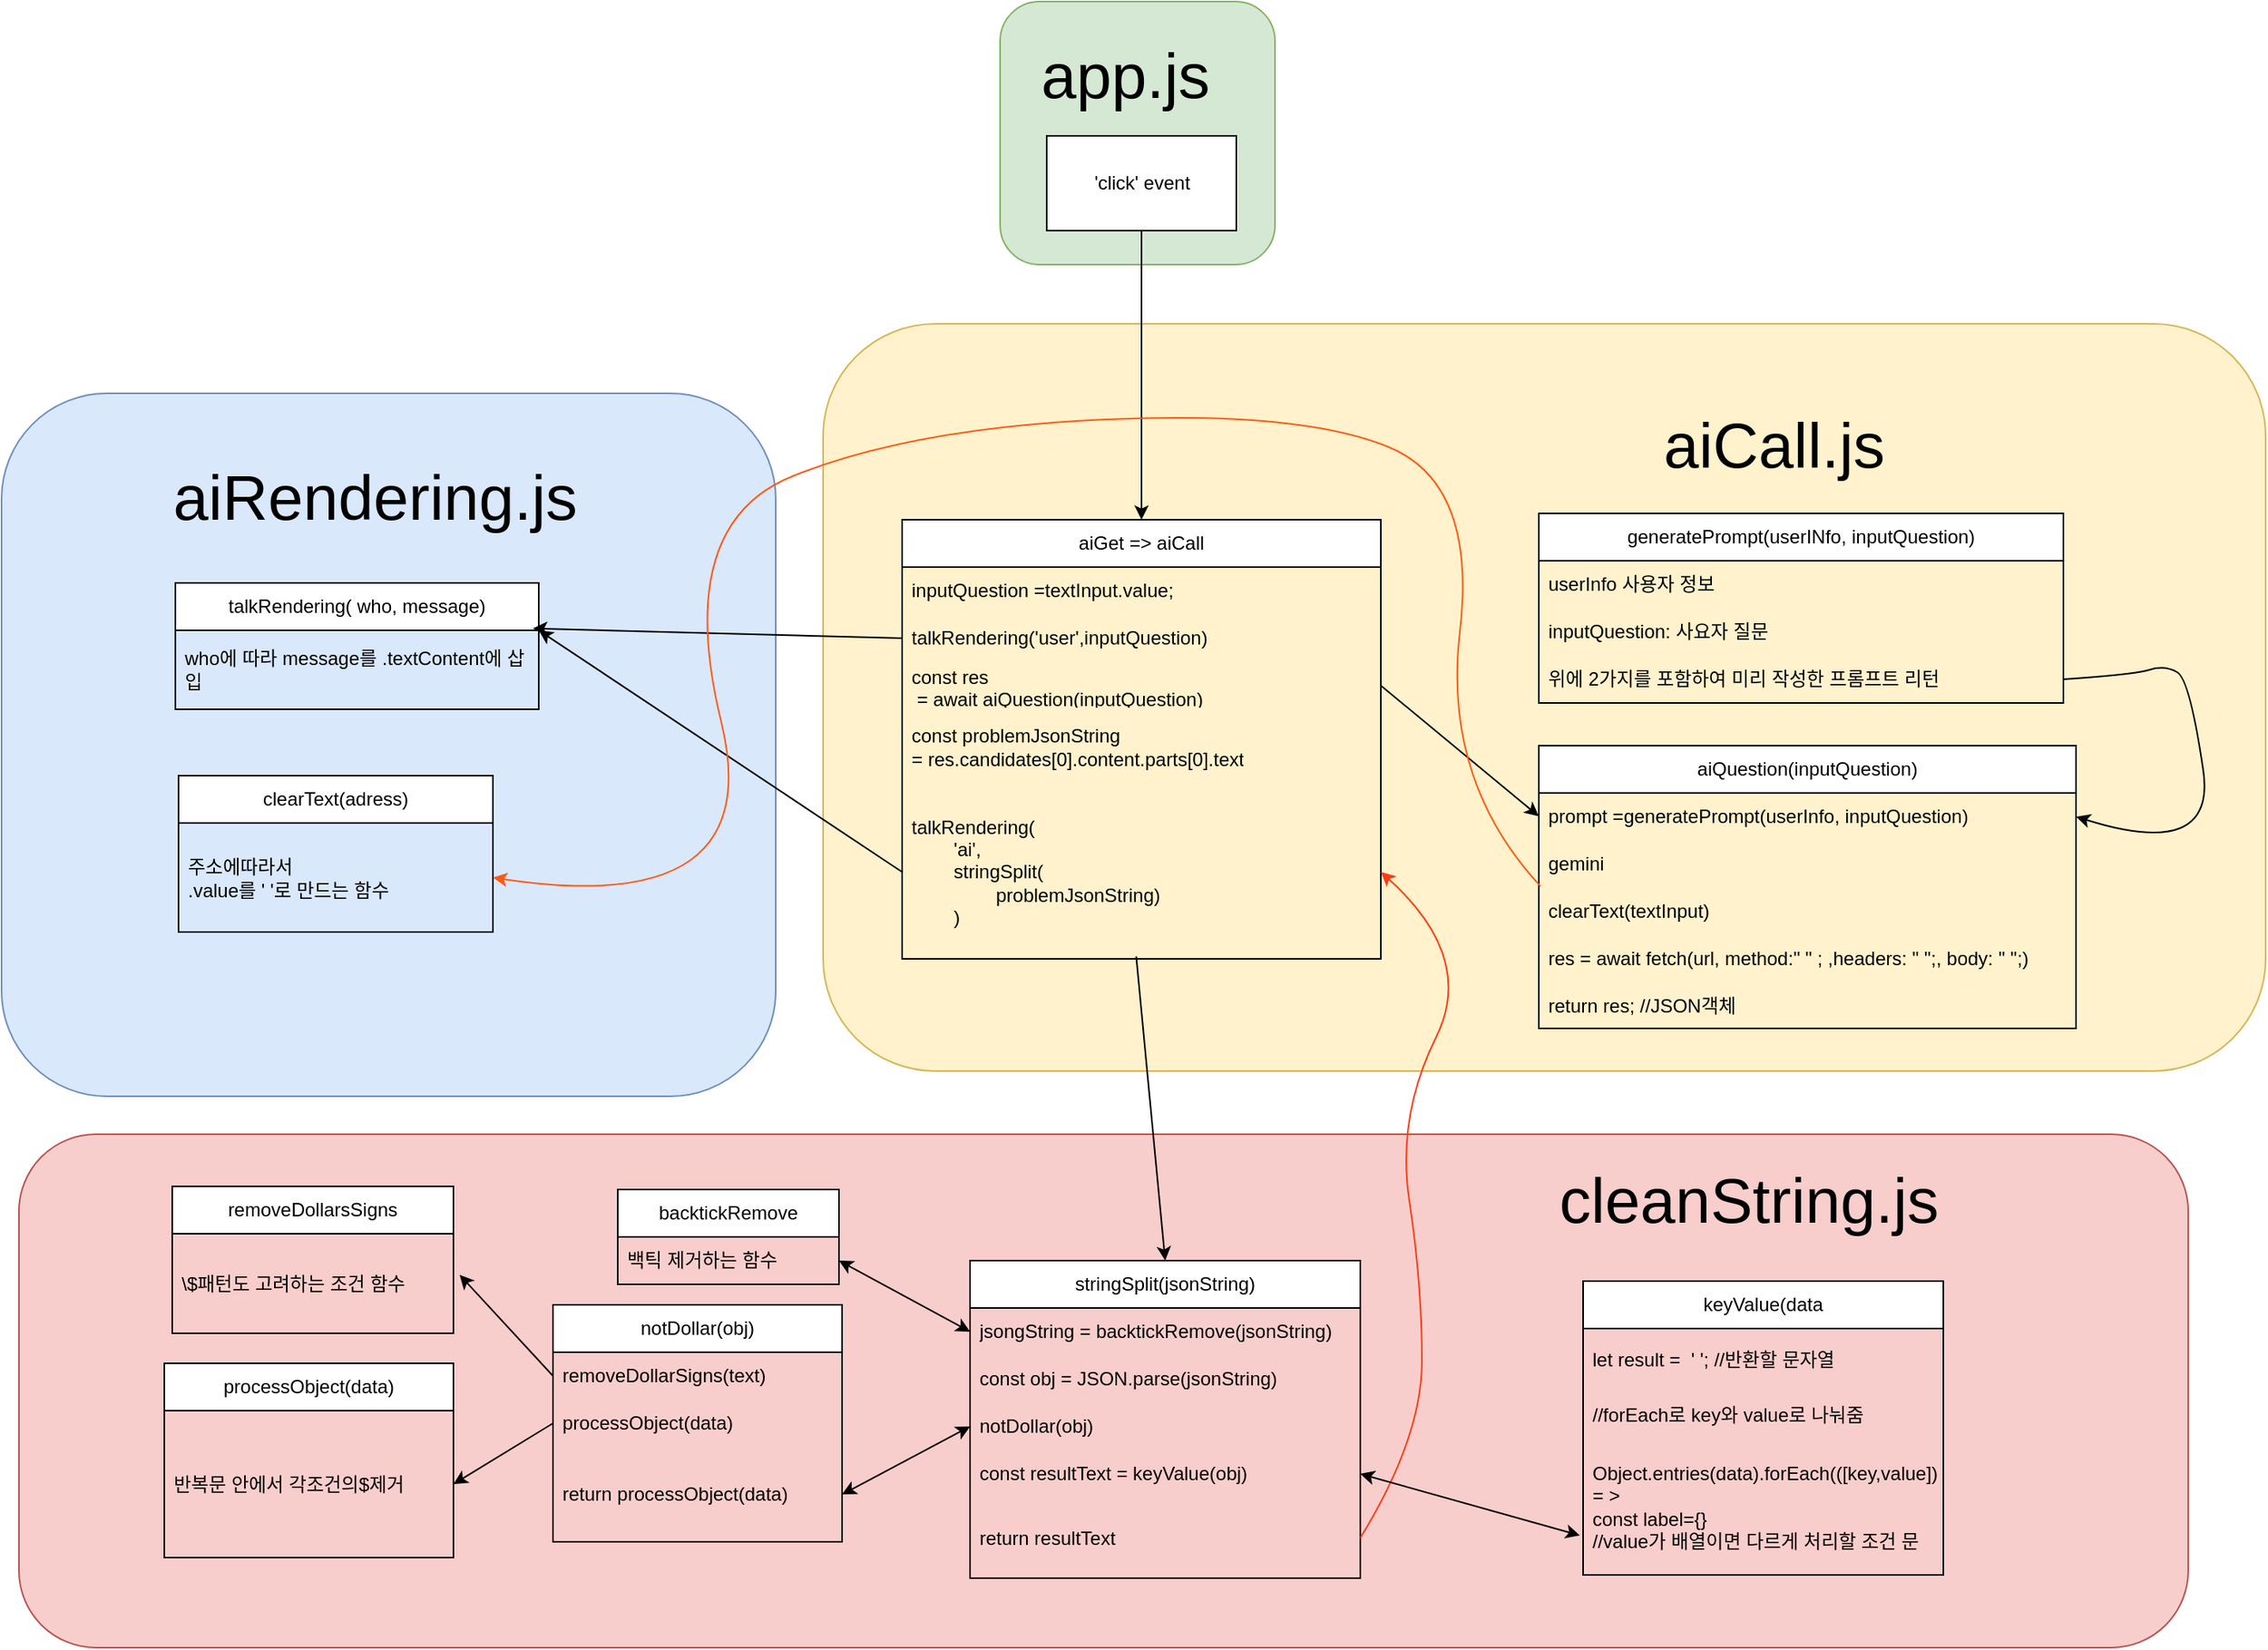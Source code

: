 <mxfile version="27.1.6">
  <diagram name="페이지-1" id="RPWSu8jDUfwVwOgl_FfP">
    <mxGraphModel grid="0" page="1" gridSize="10" guides="1" tooltips="1" connect="1" arrows="1" fold="1" pageScale="1" pageWidth="827" pageHeight="1169" math="0" shadow="0">
      <root>
        <mxCell id="0" />
        <mxCell id="1" parent="0" />
        <mxCell id="Xon4dPEt-r_UMkQlmW_U-108" value="" style="rounded=1;whiteSpace=wrap;html=1;fillColor=#d5e8d4;strokeColor=#82b366;" vertex="1" parent="1">
          <mxGeometry x="-936" y="-1140" width="174" height="166.5" as="geometry" />
        </mxCell>
        <mxCell id="Xon4dPEt-r_UMkQlmW_U-103" value="" style="rounded=1;whiteSpace=wrap;html=1;fillColor=#f8cecc;strokeColor=#b85450;" vertex="1" parent="1">
          <mxGeometry x="-1557" y="-423" width="1373" height="325" as="geometry" />
        </mxCell>
        <mxCell id="Xon4dPEt-r_UMkQlmW_U-62" value="" style="rounded=1;whiteSpace=wrap;html=1;fillColor=#fff2cc;strokeColor=#d6b656;" vertex="1" parent="1">
          <mxGeometry x="-1048" y="-936" width="913" height="473" as="geometry" />
        </mxCell>
        <mxCell id="Xon4dPEt-r_UMkQlmW_U-51" value="" style="rounded=1;whiteSpace=wrap;html=1;fillColor=#dae8fc;strokeColor=#6c8ebf;" vertex="1" parent="1">
          <mxGeometry x="-1568" y="-892" width="490" height="445" as="geometry" />
        </mxCell>
        <mxCell id="O5eXx5Uky2tUyCatkSHt-1" value="&lt;div&gt;&#39;click&#39; event&lt;/div&gt;" style="rounded=0;whiteSpace=wrap;html=1;strokeWidth=1;" vertex="1" parent="1">
          <mxGeometry x="-906.5" y="-1055" width="120" height="60" as="geometry" />
        </mxCell>
        <mxCell id="O5eXx5Uky2tUyCatkSHt-2" value="aiGet =&amp;gt; aiCall" style="swimlane;fontStyle=0;childLayout=stackLayout;horizontal=1;startSize=30;horizontalStack=0;resizeParent=1;resizeParentMax=0;resizeLast=0;collapsible=1;marginBottom=0;whiteSpace=wrap;html=1;strokeWidth=1;" vertex="1" parent="1">
          <mxGeometry x="-998" y="-812" width="303" height="278" as="geometry" />
        </mxCell>
        <mxCell id="O5eXx5Uky2tUyCatkSHt-4" value="inputQuestion =textInput.value;" style="text;strokeColor=none;fillColor=none;align=left;verticalAlign=middle;spacingLeft=4;spacingRight=4;overflow=hidden;points=[[0,0.5],[1,0.5]];portConstraint=eastwest;rotatable=0;whiteSpace=wrap;html=1;strokeWidth=1;" vertex="1" parent="O5eXx5Uky2tUyCatkSHt-2">
          <mxGeometry y="30" width="303" height="30" as="geometry" />
        </mxCell>
        <mxCell id="Xon4dPEt-r_UMkQlmW_U-38" value="talkRendering(&#39;user&#39;,inputQuestion)" style="text;strokeColor=none;fillColor=none;align=left;verticalAlign=middle;spacingLeft=4;spacingRight=4;overflow=hidden;points=[[0,0.5],[1,0.5]];portConstraint=eastwest;rotatable=0;whiteSpace=wrap;html=1;strokeWidth=1;" vertex="1" parent="O5eXx5Uky2tUyCatkSHt-2">
          <mxGeometry y="60" width="303" height="30" as="geometry" />
        </mxCell>
        <mxCell id="O5eXx5Uky2tUyCatkSHt-3" value="const res&lt;div&gt;&amp;nbsp;= await aiQuestion(inputQuestion)&lt;/div&gt;" style="text;strokeColor=none;fillColor=none;align=left;verticalAlign=middle;spacingLeft=4;spacingRight=4;overflow=hidden;points=[[0,0.5],[1,0.5]];portConstraint=eastwest;rotatable=0;whiteSpace=wrap;html=1;strokeWidth=1;" vertex="1" parent="O5eXx5Uky2tUyCatkSHt-2">
          <mxGeometry y="90" width="303" height="30" as="geometry" />
        </mxCell>
        <mxCell id="Xon4dPEt-r_UMkQlmW_U-37" value="const problemJsonString&amp;nbsp;&lt;div&gt;= res.candidates[0].content.parts[0].text&lt;/div&gt;" style="text;strokeColor=none;fillColor=none;align=left;verticalAlign=middle;spacingLeft=4;spacingRight=4;overflow=hidden;points=[[0,0.5],[1,0.5]];portConstraint=eastwest;rotatable=0;whiteSpace=wrap;html=1;strokeWidth=1;" vertex="1" parent="O5eXx5Uky2tUyCatkSHt-2">
          <mxGeometry y="120" width="303" height="48" as="geometry" />
        </mxCell>
        <mxCell id="O5eXx5Uky2tUyCatkSHt-5" value="talkRendering(&lt;div&gt;&lt;span style=&quot;white-space: pre;&quot;&gt;&#x9;&lt;/span&gt;&#39;ai&#39;,&lt;/div&gt;&lt;div&gt;&lt;span style=&quot;white-space: pre;&quot;&gt;&#x9;&lt;/span&gt;stringSplit(&lt;/div&gt;&lt;div&gt;&lt;span style=&quot;white-space: pre;&quot;&gt;&#x9;&lt;/span&gt;&lt;span style=&quot;white-space: pre;&quot;&gt;&#x9;&lt;/span&gt;problemJsonString)&lt;/div&gt;&lt;div&gt;&lt;span style=&quot;white-space: pre;&quot;&gt;&#x9;&lt;/span&gt;)&lt;br&gt;&lt;/div&gt;" style="text;strokeColor=none;fillColor=none;align=left;verticalAlign=middle;spacingLeft=4;spacingRight=4;overflow=hidden;points=[[0,0.5],[1,0.5]];portConstraint=eastwest;rotatable=0;whiteSpace=wrap;html=1;strokeWidth=1;" vertex="1" parent="O5eXx5Uky2tUyCatkSHt-2">
          <mxGeometry y="168" width="303" height="110" as="geometry" />
        </mxCell>
        <mxCell id="O5eXx5Uky2tUyCatkSHt-6" value="" style="endArrow=classic;html=1;rounded=0;exitX=0.5;exitY=1;exitDx=0;exitDy=0;entryX=0.5;entryY=0;entryDx=0;entryDy=0;strokeWidth=1;" edge="1" parent="1" source="O5eXx5Uky2tUyCatkSHt-1" target="O5eXx5Uky2tUyCatkSHt-2">
          <mxGeometry width="50" height="50" relative="1" as="geometry">
            <mxPoint x="-828" y="-822" as="sourcePoint" />
            <mxPoint x="-778" y="-872" as="targetPoint" />
          </mxGeometry>
        </mxCell>
        <mxCell id="Xon4dPEt-r_UMkQlmW_U-1" value="aiQuestion(inputQuestion)" style="swimlane;fontStyle=0;childLayout=stackLayout;horizontal=1;startSize=30;horizontalStack=0;resizeParent=1;resizeParentMax=0;resizeLast=0;collapsible=1;marginBottom=0;whiteSpace=wrap;html=1;strokeWidth=1;" vertex="1" parent="1">
          <mxGeometry x="-595" y="-669" width="340" height="179" as="geometry" />
        </mxCell>
        <mxCell id="Xon4dPEt-r_UMkQlmW_U-2" value="prompt =generatePrompt(userInfo, inputQuestion)" style="text;strokeColor=none;fillColor=none;align=left;verticalAlign=middle;spacingLeft=4;spacingRight=4;overflow=hidden;points=[[0,0.5],[1,0.5]];portConstraint=eastwest;rotatable=0;whiteSpace=wrap;html=1;strokeWidth=1;" vertex="1" parent="Xon4dPEt-r_UMkQlmW_U-1">
          <mxGeometry y="30" width="340" height="30" as="geometry" />
        </mxCell>
        <mxCell id="Xon4dPEt-r_UMkQlmW_U-3" value="gemini" style="text;strokeColor=none;fillColor=none;align=left;verticalAlign=middle;spacingLeft=4;spacingRight=4;overflow=hidden;points=[[0,0.5],[1,0.5]];portConstraint=eastwest;rotatable=0;whiteSpace=wrap;html=1;strokeWidth=1;" vertex="1" parent="Xon4dPEt-r_UMkQlmW_U-1">
          <mxGeometry y="60" width="340" height="30" as="geometry" />
        </mxCell>
        <mxCell id="Xon4dPEt-r_UMkQlmW_U-69" value="clearText(textInput)" style="text;strokeColor=none;fillColor=none;align=left;verticalAlign=middle;spacingLeft=4;spacingRight=4;overflow=hidden;points=[[0,0.5],[1,0.5]];portConstraint=eastwest;rotatable=0;whiteSpace=wrap;html=1;" vertex="1" parent="Xon4dPEt-r_UMkQlmW_U-1">
          <mxGeometry y="90" width="340" height="30" as="geometry" />
        </mxCell>
        <mxCell id="Xon4dPEt-r_UMkQlmW_U-4" value="res = await fetch(url, method:&quot; &quot; ; ,headers: &quot; &quot;;, body: &quot; &quot;;)" style="text;strokeColor=none;fillColor=none;align=left;verticalAlign=middle;spacingLeft=4;spacingRight=4;overflow=hidden;points=[[0,0.5],[1,0.5]];portConstraint=eastwest;rotatable=0;whiteSpace=wrap;html=1;strokeWidth=1;" vertex="1" parent="Xon4dPEt-r_UMkQlmW_U-1">
          <mxGeometry y="120" width="340" height="30" as="geometry" />
        </mxCell>
        <mxCell id="Xon4dPEt-r_UMkQlmW_U-35" value="return res; //JSON객체" style="text;strokeColor=none;fillColor=none;align=left;verticalAlign=middle;spacingLeft=4;spacingRight=4;overflow=hidden;points=[[0,0.5],[1,0.5]];portConstraint=eastwest;rotatable=0;whiteSpace=wrap;html=1;strokeWidth=1;" vertex="1" parent="Xon4dPEt-r_UMkQlmW_U-1">
          <mxGeometry y="150" width="340" height="29" as="geometry" />
        </mxCell>
        <mxCell id="Xon4dPEt-r_UMkQlmW_U-5" value="" style="endArrow=classic;html=1;rounded=0;entryX=0;entryY=0.25;entryDx=0;entryDy=0;strokeWidth=1;exitX=1;exitY=0.5;exitDx=0;exitDy=0;" edge="1" parent="1" source="O5eXx5Uky2tUyCatkSHt-3" target="Xon4dPEt-r_UMkQlmW_U-1">
          <mxGeometry width="50" height="50" relative="1" as="geometry">
            <mxPoint x="-818" y="-762" as="sourcePoint" />
            <mxPoint x="-618" y="-782" as="targetPoint" />
          </mxGeometry>
        </mxCell>
        <mxCell id="Xon4dPEt-r_UMkQlmW_U-39" value="talkRendering( who, message)" style="swimlane;fontStyle=0;childLayout=stackLayout;horizontal=1;startSize=30;horizontalStack=0;resizeParent=1;resizeParentMax=0;resizeLast=0;collapsible=1;marginBottom=0;whiteSpace=wrap;html=1;" vertex="1" parent="1">
          <mxGeometry x="-1458" y="-772" width="230" height="80" as="geometry" />
        </mxCell>
        <mxCell id="Xon4dPEt-r_UMkQlmW_U-40" value="who에 따라 message를 .textContent에 삽입" style="text;strokeColor=none;fillColor=none;align=left;verticalAlign=middle;spacingLeft=4;spacingRight=4;overflow=hidden;points=[[0,0.5],[1,0.5]];portConstraint=eastwest;rotatable=0;whiteSpace=wrap;html=1;" vertex="1" parent="Xon4dPEt-r_UMkQlmW_U-39">
          <mxGeometry y="30" width="230" height="50" as="geometry" />
        </mxCell>
        <mxCell id="Xon4dPEt-r_UMkQlmW_U-43" value="" style="endArrow=classic;html=1;rounded=0;exitX=0;exitY=0.5;exitDx=0;exitDy=0;entryX=0.984;entryY=0.36;entryDx=0;entryDy=0;entryPerimeter=0;" edge="1" parent="1" source="Xon4dPEt-r_UMkQlmW_U-38" target="Xon4dPEt-r_UMkQlmW_U-39">
          <mxGeometry width="50" height="50" relative="1" as="geometry">
            <mxPoint x="-818" y="-692" as="sourcePoint" />
            <mxPoint x="-1068" y="-761" as="targetPoint" />
          </mxGeometry>
        </mxCell>
        <mxCell id="Xon4dPEt-r_UMkQlmW_U-45" value="" style="endArrow=classic;html=1;rounded=0;exitX=0;exitY=0.5;exitDx=0;exitDy=0;entryX=1;entryY=0.375;entryDx=0;entryDy=0;entryPerimeter=0;" edge="1" parent="1" source="O5eXx5Uky2tUyCatkSHt-5" target="Xon4dPEt-r_UMkQlmW_U-39">
          <mxGeometry width="50" height="50" relative="1" as="geometry">
            <mxPoint x="-818" y="-692" as="sourcePoint" />
            <mxPoint x="-768" y="-742" as="targetPoint" />
          </mxGeometry>
        </mxCell>
        <mxCell id="Xon4dPEt-r_UMkQlmW_U-46" value="stringSplit(jsonString)" style="swimlane;fontStyle=0;childLayout=stackLayout;horizontal=1;startSize=30;horizontalStack=0;resizeParent=1;resizeParentMax=0;resizeLast=0;collapsible=1;marginBottom=0;whiteSpace=wrap;html=1;" vertex="1" parent="1">
          <mxGeometry x="-955" y="-343" width="247" height="201" as="geometry" />
        </mxCell>
        <mxCell id="Xon4dPEt-r_UMkQlmW_U-71" value="jsongString = backtickRemove(jsonString)" style="text;strokeColor=none;fillColor=none;align=left;verticalAlign=middle;spacingLeft=4;spacingRight=4;overflow=hidden;points=[[0,0.5],[1,0.5]];portConstraint=eastwest;rotatable=0;whiteSpace=wrap;html=1;" vertex="1" parent="Xon4dPEt-r_UMkQlmW_U-46">
          <mxGeometry y="30" width="247" height="30" as="geometry" />
        </mxCell>
        <mxCell id="Xon4dPEt-r_UMkQlmW_U-92" value="const obj = JSON.parse(jsonString)" style="text;strokeColor=none;fillColor=none;align=left;verticalAlign=middle;spacingLeft=4;spacingRight=4;overflow=hidden;points=[[0,0.5],[1,0.5]];portConstraint=eastwest;rotatable=0;whiteSpace=wrap;html=1;" vertex="1" parent="Xon4dPEt-r_UMkQlmW_U-46">
          <mxGeometry y="60" width="247" height="30" as="geometry" />
        </mxCell>
        <mxCell id="Xon4dPEt-r_UMkQlmW_U-48" value="notDollar(obj)" style="text;strokeColor=none;fillColor=none;align=left;verticalAlign=middle;spacingLeft=4;spacingRight=4;overflow=hidden;points=[[0,0.5],[1,0.5]];portConstraint=eastwest;rotatable=0;whiteSpace=wrap;html=1;" vertex="1" parent="Xon4dPEt-r_UMkQlmW_U-46">
          <mxGeometry y="90" width="247" height="30" as="geometry" />
        </mxCell>
        <mxCell id="Xon4dPEt-r_UMkQlmW_U-72" value="const resultText = keyValue(obj)" style="text;strokeColor=none;fillColor=none;align=left;verticalAlign=middle;spacingLeft=4;spacingRight=4;overflow=hidden;points=[[0,0.5],[1,0.5]];portConstraint=eastwest;rotatable=0;whiteSpace=wrap;html=1;" vertex="1" parent="Xon4dPEt-r_UMkQlmW_U-46">
          <mxGeometry y="120" width="247" height="30" as="geometry" />
        </mxCell>
        <mxCell id="Xon4dPEt-r_UMkQlmW_U-49" value="return resultText" style="text;strokeColor=none;fillColor=none;align=left;verticalAlign=middle;spacingLeft=4;spacingRight=4;overflow=hidden;points=[[0,0.5],[1,0.5]];portConstraint=eastwest;rotatable=0;whiteSpace=wrap;html=1;" vertex="1" parent="Xon4dPEt-r_UMkQlmW_U-46">
          <mxGeometry y="150" width="247" height="51" as="geometry" />
        </mxCell>
        <mxCell id="Xon4dPEt-r_UMkQlmW_U-50" value="" style="endArrow=classic;html=1;rounded=0;exitX=0.489;exitY=0.986;exitDx=0;exitDy=0;exitPerimeter=0;entryX=0.5;entryY=0;entryDx=0;entryDy=0;" edge="1" parent="1" source="O5eXx5Uky2tUyCatkSHt-5" target="Xon4dPEt-r_UMkQlmW_U-46">
          <mxGeometry width="50" height="50" relative="1" as="geometry">
            <mxPoint x="-688" y="-492" as="sourcePoint" />
            <mxPoint x="-638" y="-542" as="targetPoint" />
          </mxGeometry>
        </mxCell>
        <mxCell id="Xon4dPEt-r_UMkQlmW_U-52" value="&lt;font style=&quot;font-size: 40px;&quot;&gt;aiRendering.js&lt;/font&gt;" style="text;html=1;align=center;verticalAlign=middle;whiteSpace=wrap;rounded=0;" vertex="1" parent="1">
          <mxGeometry x="-1415" y="-872" width="167" height="90" as="geometry" />
        </mxCell>
        <mxCell id="Xon4dPEt-r_UMkQlmW_U-55" value="generatePrompt(userINfo, inputQuestion)" style="swimlane;fontStyle=0;childLayout=stackLayout;horizontal=1;startSize=30;horizontalStack=0;resizeParent=1;resizeParentMax=0;resizeLast=0;collapsible=1;marginBottom=0;whiteSpace=wrap;html=1;" vertex="1" parent="1">
          <mxGeometry x="-595" y="-816" width="332" height="120" as="geometry" />
        </mxCell>
        <mxCell id="Xon4dPEt-r_UMkQlmW_U-56" value="userInfo 사용자 정보" style="text;strokeColor=none;fillColor=none;align=left;verticalAlign=middle;spacingLeft=4;spacingRight=4;overflow=hidden;points=[[0,0.5],[1,0.5]];portConstraint=eastwest;rotatable=0;whiteSpace=wrap;html=1;" vertex="1" parent="Xon4dPEt-r_UMkQlmW_U-55">
          <mxGeometry y="30" width="332" height="30" as="geometry" />
        </mxCell>
        <mxCell id="Xon4dPEt-r_UMkQlmW_U-57" value="inputQuestion: 사요자 질문" style="text;strokeColor=none;fillColor=none;align=left;verticalAlign=middle;spacingLeft=4;spacingRight=4;overflow=hidden;points=[[0,0.5],[1,0.5]];portConstraint=eastwest;rotatable=0;whiteSpace=wrap;html=1;" vertex="1" parent="Xon4dPEt-r_UMkQlmW_U-55">
          <mxGeometry y="60" width="332" height="30" as="geometry" />
        </mxCell>
        <mxCell id="Xon4dPEt-r_UMkQlmW_U-58" value="위에 2가지를 포함하여 미리 작성한 프롬프트 리턴" style="text;strokeColor=none;fillColor=none;align=left;verticalAlign=middle;spacingLeft=4;spacingRight=4;overflow=hidden;points=[[0,0.5],[1,0.5]];portConstraint=eastwest;rotatable=0;whiteSpace=wrap;html=1;" vertex="1" parent="Xon4dPEt-r_UMkQlmW_U-55">
          <mxGeometry y="90" width="332" height="30" as="geometry" />
        </mxCell>
        <mxCell id="Xon4dPEt-r_UMkQlmW_U-64" value="clearText(adress)" style="swimlane;fontStyle=0;childLayout=stackLayout;horizontal=1;startSize=30;horizontalStack=0;resizeParent=1;resizeParentMax=0;resizeLast=0;collapsible=1;marginBottom=0;whiteSpace=wrap;html=1;" vertex="1" parent="1">
          <mxGeometry x="-1456" y="-650" width="199" height="99" as="geometry" />
        </mxCell>
        <mxCell id="Xon4dPEt-r_UMkQlmW_U-65" value="주소에따라서&amp;nbsp;&lt;div&gt;.value를&amp;nbsp;&lt;span style=&quot;background-color: transparent; color: light-dark(rgb(0, 0, 0), rgb(255, 255, 255));&quot;&gt;&#39; &#39;로 만드는 함수&lt;/span&gt;&lt;/div&gt;" style="text;strokeColor=none;fillColor=none;align=left;verticalAlign=middle;spacingLeft=4;spacingRight=4;overflow=hidden;points=[[0,0.5],[1,0.5]];portConstraint=eastwest;rotatable=0;whiteSpace=wrap;html=1;" vertex="1" parent="Xon4dPEt-r_UMkQlmW_U-64">
          <mxGeometry y="30" width="199" height="69" as="geometry" />
        </mxCell>
        <mxCell id="Xon4dPEt-r_UMkQlmW_U-68" value="" style="curved=1;endArrow=classic;html=1;rounded=0;exitX=0.003;exitY=0.967;exitDx=0;exitDy=0;exitPerimeter=0;entryX=1;entryY=0.5;entryDx=0;entryDy=0;strokeColor=#FF5913;" edge="1" parent="1" source="Xon4dPEt-r_UMkQlmW_U-3" target="Xon4dPEt-r_UMkQlmW_U-65">
          <mxGeometry width="50" height="50" relative="1" as="geometry">
            <mxPoint x="-902" y="-615" as="sourcePoint" />
            <mxPoint x="-613" y="-668" as="targetPoint" />
            <Array as="points">
              <mxPoint x="-656" y="-647" />
              <mxPoint x="-634" y="-835" />
              <mxPoint x="-746" y="-881" />
              <mxPoint x="-992" y="-870" />
              <mxPoint x="-1143" y="-809" />
              <mxPoint x="-1082" y="-559" />
            </Array>
          </mxGeometry>
        </mxCell>
        <mxCell id="Xon4dPEt-r_UMkQlmW_U-70" value="&lt;font style=&quot;font-size: 40px;&quot;&gt;aiCall.js&lt;/font&gt;" style="text;strokeColor=none;fillColor=none;align=left;verticalAlign=middle;spacingLeft=4;spacingRight=4;overflow=hidden;points=[[0,0.5],[1,0.5]];portConstraint=eastwest;rotatable=0;whiteSpace=wrap;html=1;" vertex="1" parent="1">
          <mxGeometry x="-522" y="-915" width="169" height="109" as="geometry" />
        </mxCell>
        <mxCell id="Xon4dPEt-r_UMkQlmW_U-73" value="" style="curved=1;endArrow=classic;html=1;rounded=0;exitX=1;exitY=0.5;exitDx=0;exitDy=0;entryX=1;entryY=0.5;entryDx=0;entryDy=0;strokeColor=#FF3C15;" edge="1" parent="1" source="Xon4dPEt-r_UMkQlmW_U-49" target="O5eXx5Uky2tUyCatkSHt-5">
          <mxGeometry width="50" height="50" relative="1" as="geometry">
            <mxPoint x="-603" y="-320" as="sourcePoint" />
            <mxPoint x="-553" y="-370" as="targetPoint" />
            <Array as="points">
              <mxPoint x="-669" y="-231" />
              <mxPoint x="-669" y="-328" />
              <mxPoint x="-685" y="-434" />
              <mxPoint x="-635" y="-535" />
            </Array>
          </mxGeometry>
        </mxCell>
        <mxCell id="Xon4dPEt-r_UMkQlmW_U-74" value="backtickRemove" style="swimlane;fontStyle=0;childLayout=stackLayout;horizontal=1;startSize=30;horizontalStack=0;resizeParent=1;resizeParentMax=0;resizeLast=0;collapsible=1;marginBottom=0;whiteSpace=wrap;html=1;" vertex="1" parent="1">
          <mxGeometry x="-1178" y="-388" width="140" height="60" as="geometry" />
        </mxCell>
        <mxCell id="Xon4dPEt-r_UMkQlmW_U-75" value="백틱 제거하는 함수" style="text;strokeColor=none;fillColor=none;align=left;verticalAlign=middle;spacingLeft=4;spacingRight=4;overflow=hidden;points=[[0,0.5],[1,0.5]];portConstraint=eastwest;rotatable=0;whiteSpace=wrap;html=1;" vertex="1" parent="Xon4dPEt-r_UMkQlmW_U-74">
          <mxGeometry y="30" width="140" height="30" as="geometry" />
        </mxCell>
        <mxCell id="Xon4dPEt-r_UMkQlmW_U-78" value="" style="endArrow=classic;startArrow=classic;html=1;rounded=0;exitX=1;exitY=0.5;exitDx=0;exitDy=0;entryX=0;entryY=0.5;entryDx=0;entryDy=0;" edge="1" parent="1" source="Xon4dPEt-r_UMkQlmW_U-75" target="Xon4dPEt-r_UMkQlmW_U-71">
          <mxGeometry width="50" height="50" relative="1" as="geometry">
            <mxPoint x="-873" y="-171" as="sourcePoint" />
            <mxPoint x="-823" y="-221" as="targetPoint" />
          </mxGeometry>
        </mxCell>
        <mxCell id="Xon4dPEt-r_UMkQlmW_U-79" value="notDollar(obj)" style="swimlane;fontStyle=0;childLayout=stackLayout;horizontal=1;startSize=30;horizontalStack=0;resizeParent=1;resizeParentMax=0;resizeLast=0;collapsible=1;marginBottom=0;whiteSpace=wrap;html=1;" vertex="1" parent="1">
          <mxGeometry x="-1219" y="-315" width="183" height="150" as="geometry" />
        </mxCell>
        <mxCell id="Xon4dPEt-r_UMkQlmW_U-80" value="removeDollarSigns(text)" style="text;strokeColor=none;fillColor=none;align=left;verticalAlign=middle;spacingLeft=4;spacingRight=4;overflow=hidden;points=[[0,0.5],[1,0.5]];portConstraint=eastwest;rotatable=0;whiteSpace=wrap;html=1;" vertex="1" parent="Xon4dPEt-r_UMkQlmW_U-79">
          <mxGeometry y="30" width="183" height="30" as="geometry" />
        </mxCell>
        <mxCell id="Xon4dPEt-r_UMkQlmW_U-81" value="processObject(data)" style="text;strokeColor=none;fillColor=none;align=left;verticalAlign=middle;spacingLeft=4;spacingRight=4;overflow=hidden;points=[[0,0.5],[1,0.5]];portConstraint=eastwest;rotatable=0;whiteSpace=wrap;html=1;" vertex="1" parent="Xon4dPEt-r_UMkQlmW_U-79">
          <mxGeometry y="60" width="183" height="30" as="geometry" />
        </mxCell>
        <mxCell id="Xon4dPEt-r_UMkQlmW_U-82" value="return processObject(data)" style="text;strokeColor=none;fillColor=none;align=left;verticalAlign=middle;spacingLeft=4;spacingRight=4;overflow=hidden;points=[[0,0.5],[1,0.5]];portConstraint=eastwest;rotatable=0;whiteSpace=wrap;html=1;" vertex="1" parent="Xon4dPEt-r_UMkQlmW_U-79">
          <mxGeometry y="90" width="183" height="60" as="geometry" />
        </mxCell>
        <mxCell id="Xon4dPEt-r_UMkQlmW_U-83" value="" style="endArrow=classic;startArrow=classic;html=1;rounded=0;exitX=1;exitY=0.5;exitDx=0;exitDy=0;entryX=0;entryY=0.5;entryDx=0;entryDy=0;" edge="1" parent="1" source="Xon4dPEt-r_UMkQlmW_U-82" target="Xon4dPEt-r_UMkQlmW_U-48">
          <mxGeometry width="50" height="50" relative="1" as="geometry">
            <mxPoint x="-873" y="-171" as="sourcePoint" />
            <mxPoint x="-823" y="-221" as="targetPoint" />
          </mxGeometry>
        </mxCell>
        <mxCell id="Xon4dPEt-r_UMkQlmW_U-84" value="removeDollarsSigns" style="swimlane;fontStyle=0;childLayout=stackLayout;horizontal=1;startSize=30;horizontalStack=0;resizeParent=1;resizeParentMax=0;resizeLast=0;collapsible=1;marginBottom=0;whiteSpace=wrap;html=1;" vertex="1" parent="1">
          <mxGeometry x="-1460" y="-390" width="178" height="93" as="geometry" />
        </mxCell>
        <mxCell id="Xon4dPEt-r_UMkQlmW_U-85" value="\\$패턴도 고려하는 조건 함수" style="text;strokeColor=none;fillColor=none;align=left;verticalAlign=middle;spacingLeft=4;spacingRight=4;overflow=hidden;points=[[0,0.5],[1,0.5]];portConstraint=eastwest;rotatable=0;whiteSpace=wrap;html=1;" vertex="1" parent="Xon4dPEt-r_UMkQlmW_U-84">
          <mxGeometry y="30" width="178" height="63" as="geometry" />
        </mxCell>
        <mxCell id="Xon4dPEt-r_UMkQlmW_U-88" value="processObject(data)" style="swimlane;fontStyle=0;childLayout=stackLayout;horizontal=1;startSize=30;horizontalStack=0;resizeParent=1;resizeParentMax=0;resizeLast=0;collapsible=1;marginBottom=0;whiteSpace=wrap;html=1;" vertex="1" parent="1">
          <mxGeometry x="-1465" y="-278" width="183" height="123" as="geometry" />
        </mxCell>
        <mxCell id="Xon4dPEt-r_UMkQlmW_U-96" value="반복문 안에서 각조건의&lt;span style=&quot;background-color: transparent; color: light-dark(rgb(0, 0, 0), rgb(255, 255, 255));&quot;&gt;$제거&lt;/span&gt;" style="text;strokeColor=none;fillColor=none;align=left;verticalAlign=middle;spacingLeft=4;spacingRight=4;overflow=hidden;points=[[0,0.5],[1,0.5]];portConstraint=eastwest;rotatable=0;whiteSpace=wrap;html=1;" vertex="1" parent="Xon4dPEt-r_UMkQlmW_U-88">
          <mxGeometry y="30" width="183" height="93" as="geometry" />
        </mxCell>
        <mxCell id="Xon4dPEt-r_UMkQlmW_U-95" value="" style="endArrow=classic;html=1;rounded=0;exitX=0;exitY=0.5;exitDx=0;exitDy=0;entryX=1.022;entryY=0.413;entryDx=0;entryDy=0;entryPerimeter=0;" edge="1" parent="1" source="Xon4dPEt-r_UMkQlmW_U-80" target="Xon4dPEt-r_UMkQlmW_U-85">
          <mxGeometry width="50" height="50" relative="1" as="geometry">
            <mxPoint x="-980" y="-287" as="sourcePoint" />
            <mxPoint x="-930" y="-337" as="targetPoint" />
          </mxGeometry>
        </mxCell>
        <mxCell id="Xon4dPEt-r_UMkQlmW_U-97" value="" style="endArrow=classic;html=1;rounded=0;exitX=0;exitY=0.5;exitDx=0;exitDy=0;entryX=1;entryY=0.5;entryDx=0;entryDy=0;" edge="1" parent="1" source="Xon4dPEt-r_UMkQlmW_U-81" target="Xon4dPEt-r_UMkQlmW_U-96">
          <mxGeometry width="50" height="50" relative="1" as="geometry">
            <mxPoint x="-980" y="-287" as="sourcePoint" />
            <mxPoint x="-930" y="-337" as="targetPoint" />
          </mxGeometry>
        </mxCell>
        <mxCell id="Xon4dPEt-r_UMkQlmW_U-98" value="keyValue(data" style="swimlane;fontStyle=0;childLayout=stackLayout;horizontal=1;startSize=30;horizontalStack=0;resizeParent=1;resizeParentMax=0;resizeLast=0;collapsible=1;marginBottom=0;whiteSpace=wrap;html=1;" vertex="1" parent="1">
          <mxGeometry x="-567" y="-330" width="228" height="186" as="geometry" />
        </mxCell>
        <mxCell id="Xon4dPEt-r_UMkQlmW_U-99" value="let result =&amp;nbsp; &#39; &#39;; //반환할 문자열" style="text;strokeColor=none;fillColor=none;align=left;verticalAlign=middle;spacingLeft=4;spacingRight=4;overflow=hidden;points=[[0,0.5],[1,0.5]];portConstraint=eastwest;rotatable=0;whiteSpace=wrap;html=1;" vertex="1" parent="Xon4dPEt-r_UMkQlmW_U-98">
          <mxGeometry y="30" width="228" height="40" as="geometry" />
        </mxCell>
        <mxCell id="Xon4dPEt-r_UMkQlmW_U-100" value="//forEach로 key와 value로 나눠줌" style="text;strokeColor=none;fillColor=none;align=left;verticalAlign=middle;spacingLeft=4;spacingRight=4;overflow=hidden;points=[[0,0.5],[1,0.5]];portConstraint=eastwest;rotatable=0;whiteSpace=wrap;html=1;" vertex="1" parent="Xon4dPEt-r_UMkQlmW_U-98">
          <mxGeometry y="70" width="228" height="30" as="geometry" />
        </mxCell>
        <mxCell id="Xon4dPEt-r_UMkQlmW_U-101" value="Object.entries(data).forEach(([key,value]) = &amp;gt;&lt;div&gt;const label={}&lt;div&gt;//value가 배열이면 다르게 처리할 조건 문&lt;/div&gt;&lt;/div&gt;" style="text;strokeColor=none;fillColor=none;align=left;verticalAlign=middle;spacingLeft=4;spacingRight=4;overflow=hidden;points=[[0,0.5],[1,0.5]];portConstraint=eastwest;rotatable=0;whiteSpace=wrap;html=1;" vertex="1" parent="Xon4dPEt-r_UMkQlmW_U-98">
          <mxGeometry y="100" width="228" height="86" as="geometry" />
        </mxCell>
        <mxCell id="Xon4dPEt-r_UMkQlmW_U-102" value="" style="endArrow=classic;startArrow=classic;html=1;rounded=0;exitX=1;exitY=0.5;exitDx=0;exitDy=0;entryX=-0.009;entryY=0.709;entryDx=0;entryDy=0;entryPerimeter=0;" edge="1" parent="1" source="Xon4dPEt-r_UMkQlmW_U-72" target="Xon4dPEt-r_UMkQlmW_U-101">
          <mxGeometry width="50" height="50" relative="1" as="geometry">
            <mxPoint x="-448" y="-265" as="sourcePoint" />
            <mxPoint x="-398" y="-315" as="targetPoint" />
          </mxGeometry>
        </mxCell>
        <mxCell id="Xon4dPEt-r_UMkQlmW_U-104" value="&lt;font style=&quot;font-size: 40px;&quot;&gt;cleanString.js&lt;/font&gt;" style="text;strokeColor=none;fillColor=none;align=left;verticalAlign=middle;spacingLeft=4;spacingRight=4;overflow=hidden;points=[[0,0.5],[1,0.5]];portConstraint=eastwest;rotatable=0;whiteSpace=wrap;html=1;" vertex="1" parent="1">
          <mxGeometry x="-588" y="-416" width="254" height="68" as="geometry" />
        </mxCell>
        <mxCell id="Xon4dPEt-r_UMkQlmW_U-107" value="" style="curved=1;endArrow=classic;html=1;rounded=0;exitX=1;exitY=0.5;exitDx=0;exitDy=0;entryX=1;entryY=0.5;entryDx=0;entryDy=0;" edge="1" parent="1" source="Xon4dPEt-r_UMkQlmW_U-58" target="Xon4dPEt-r_UMkQlmW_U-2">
          <mxGeometry width="50" height="50" relative="1" as="geometry">
            <mxPoint x="-319" y="-566" as="sourcePoint" />
            <mxPoint x="-269" y="-616" as="targetPoint" />
            <Array as="points">
              <mxPoint x="-218" y="-714" />
              <mxPoint x="-199" y="-720" />
              <mxPoint x="-183" y="-711" />
              <mxPoint x="-166" y="-596" />
            </Array>
          </mxGeometry>
        </mxCell>
        <mxCell id="Xon4dPEt-r_UMkQlmW_U-109" value="&lt;font style=&quot;font-size: 40px;&quot;&gt;app.js&lt;/font&gt;" style="text;strokeColor=none;fillColor=none;align=left;verticalAlign=middle;spacingLeft=4;spacingRight=4;overflow=hidden;points=[[0,0.5],[1,0.5]];portConstraint=eastwest;rotatable=0;whiteSpace=wrap;html=1;" vertex="1" parent="1">
          <mxGeometry x="-916.5" y="-1125" width="140" height="62" as="geometry" />
        </mxCell>
      </root>
    </mxGraphModel>
  </diagram>
</mxfile>
